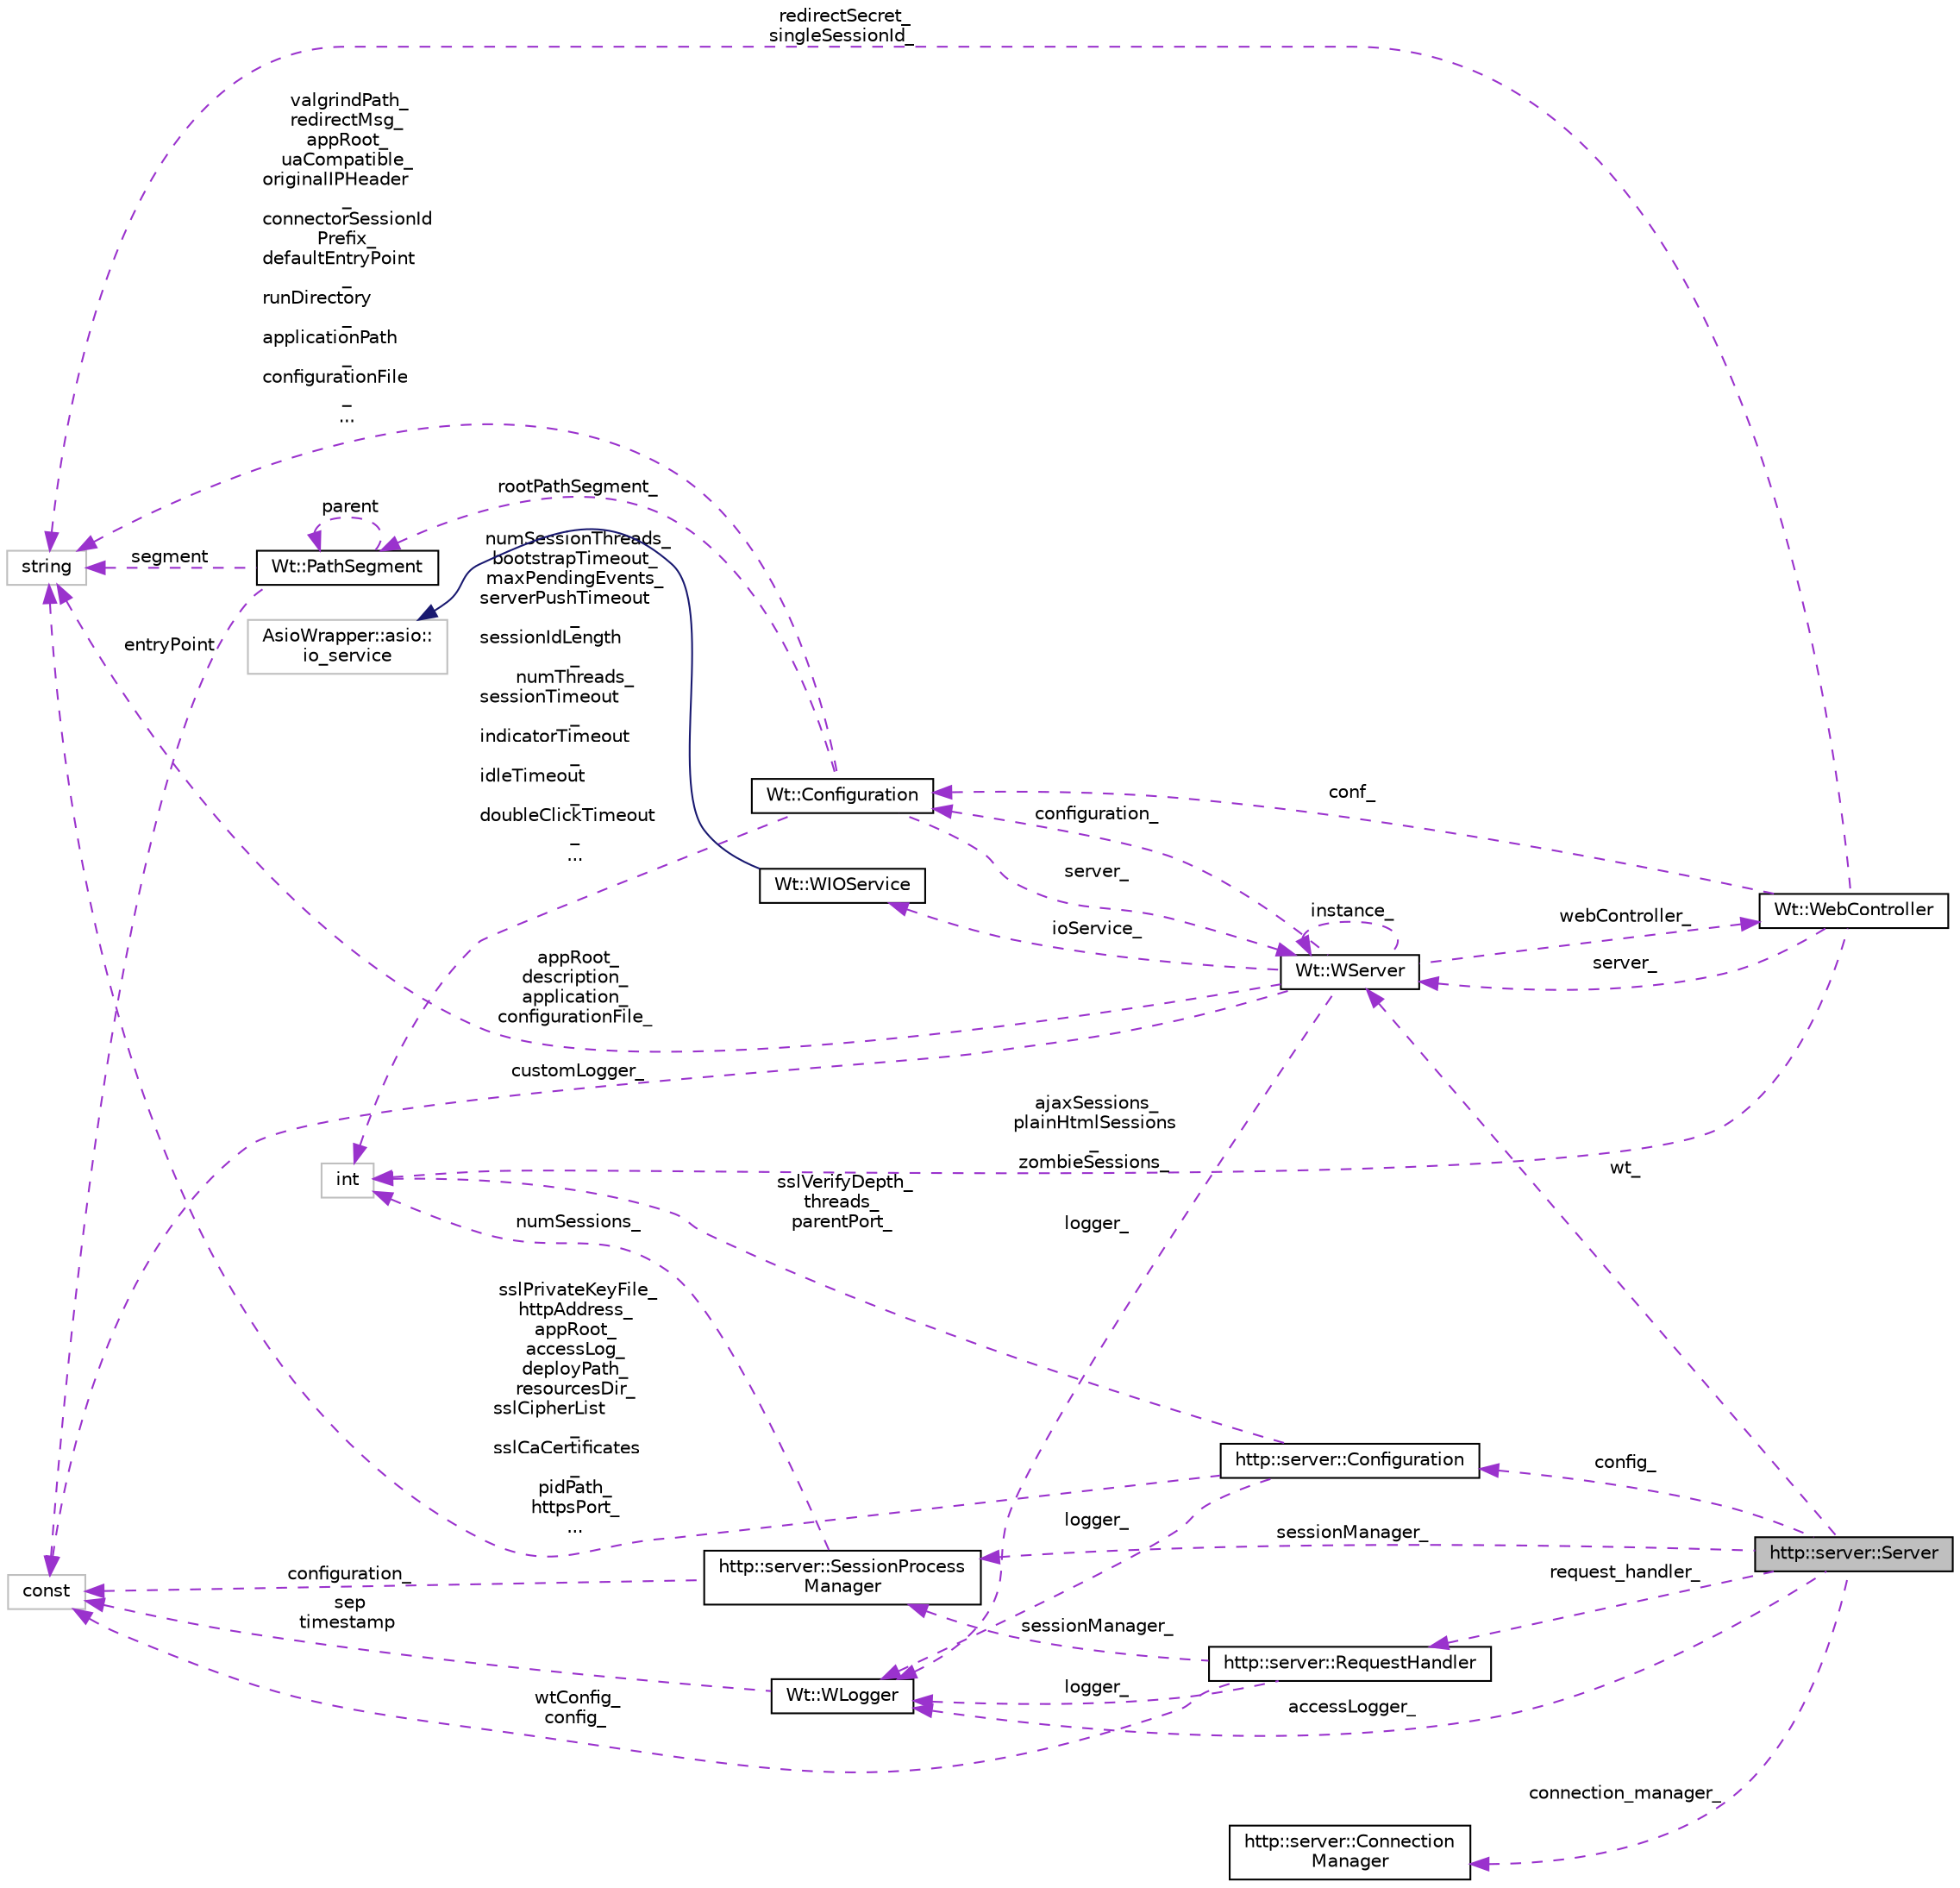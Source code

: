 digraph "http::server::Server"
{
 // LATEX_PDF_SIZE
  edge [fontname="Helvetica",fontsize="10",labelfontname="Helvetica",labelfontsize="10"];
  node [fontname="Helvetica",fontsize="10",shape=record];
  rankdir="LR";
  Node1 [label="http::server::Server",height=0.2,width=0.4,color="black", fillcolor="grey75", style="filled", fontcolor="black",tooltip="The top-level class of the HTTP server."];
  Node2 -> Node1 [dir="back",color="darkorchid3",fontsize="10",style="dashed",label=" request_handler_" ,fontname="Helvetica"];
  Node2 [label="http::server::RequestHandler",height=0.2,width=0.4,color="black", fillcolor="white", style="filled",URL="$classhttp_1_1server_1_1RequestHandler.html",tooltip="The common handler for all incoming requests."];
  Node3 -> Node2 [dir="back",color="darkorchid3",fontsize="10",style="dashed",label=" sessionManager_" ,fontname="Helvetica"];
  Node3 [label="http::server::SessionProcess\lManager",height=0.2,width=0.4,color="black", fillcolor="white", style="filled",URL="$classhttp_1_1server_1_1SessionProcessManager.html",tooltip="For dedicated processes: maps session ids to child processes and their sockets."];
  Node4 -> Node3 [dir="back",color="darkorchid3",fontsize="10",style="dashed",label=" numSessions_" ,fontname="Helvetica"];
  Node4 [label="int",height=0.2,width=0.4,color="grey75", fillcolor="white", style="filled",tooltip=" "];
  Node5 -> Node3 [dir="back",color="darkorchid3",fontsize="10",style="dashed",label=" configuration_" ,fontname="Helvetica"];
  Node5 [label="const",height=0.2,width=0.4,color="grey75", fillcolor="white", style="filled",tooltip=" "];
  Node6 -> Node2 [dir="back",color="darkorchid3",fontsize="10",style="dashed",label=" logger_" ,fontname="Helvetica"];
  Node6 [label="Wt::WLogger",height=0.2,width=0.4,color="black", fillcolor="white", style="filled",URL="$classWt_1_1WLogger.html",tooltip="A simple logging class."];
  Node5 -> Node6 [dir="back",color="darkorchid3",fontsize="10",style="dashed",label=" sep\ntimestamp" ,fontname="Helvetica"];
  Node5 -> Node2 [dir="back",color="darkorchid3",fontsize="10",style="dashed",label=" wtConfig_\nconfig_" ,fontname="Helvetica"];
  Node3 -> Node1 [dir="back",color="darkorchid3",fontsize="10",style="dashed",label=" sessionManager_" ,fontname="Helvetica"];
  Node6 -> Node1 [dir="back",color="darkorchid3",fontsize="10",style="dashed",label=" accessLogger_" ,fontname="Helvetica"];
  Node7 -> Node1 [dir="back",color="darkorchid3",fontsize="10",style="dashed",label=" connection_manager_" ,fontname="Helvetica"];
  Node7 [label="http::server::Connection\lManager",height=0.2,width=0.4,color="black", fillcolor="white", style="filled",URL="$classhttp_1_1server_1_1ConnectionManager.html",tooltip=" "];
  Node8 -> Node1 [dir="back",color="darkorchid3",fontsize="10",style="dashed",label=" wt_" ,fontname="Helvetica"];
  Node8 [label="Wt::WServer",height=0.2,width=0.4,color="black", fillcolor="white", style="filled",URL="$classWt_1_1WServer.html",tooltip="A class encapsulating a web application server."];
  Node9 -> Node8 [dir="back",color="darkorchid3",fontsize="10",style="dashed",label=" ioService_" ,fontname="Helvetica"];
  Node9 [label="Wt::WIOService",height=0.2,width=0.4,color="black", fillcolor="white", style="filled",URL="$classWt_1_1WIOService.html",tooltip="An I/O service."];
  Node10 -> Node9 [dir="back",color="midnightblue",fontsize="10",style="solid",fontname="Helvetica"];
  Node10 [label="AsioWrapper::asio::\lio_service",height=0.2,width=0.4,color="grey75", fillcolor="white", style="filled",tooltip=" "];
  Node11 -> Node8 [dir="back",color="darkorchid3",fontsize="10",style="dashed",label=" configuration_" ,fontname="Helvetica"];
  Node11 [label="Wt::Configuration",height=0.2,width=0.4,color="black", fillcolor="white", style="filled",URL="$classWt_1_1Configuration.html",tooltip=" "];
  Node12 -> Node11 [dir="back",color="darkorchid3",fontsize="10",style="dashed",label=" rootPathSegment_" ,fontname="Helvetica"];
  Node12 [label="Wt::PathSegment",height=0.2,width=0.4,color="black", fillcolor="white", style="filled",URL="$structWt_1_1PathSegment.html",tooltip=" "];
  Node12 -> Node12 [dir="back",color="darkorchid3",fontsize="10",style="dashed",label=" parent" ,fontname="Helvetica"];
  Node13 -> Node12 [dir="back",color="darkorchid3",fontsize="10",style="dashed",label=" segment" ,fontname="Helvetica"];
  Node13 [label="string",height=0.2,width=0.4,color="grey75", fillcolor="white", style="filled",tooltip=" "];
  Node5 -> Node12 [dir="back",color="darkorchid3",fontsize="10",style="dashed",label=" entryPoint" ,fontname="Helvetica"];
  Node8 -> Node11 [dir="back",color="darkorchid3",fontsize="10",style="dashed",label=" server_" ,fontname="Helvetica"];
  Node4 -> Node11 [dir="back",color="darkorchid3",fontsize="10",style="dashed",label=" numSessionThreads_\nbootstrapTimeout_\nmaxPendingEvents_\nserverPushTimeout\l_\nsessionIdLength\l_\nnumThreads_\nsessionTimeout\l_\nindicatorTimeout\l_\nidleTimeout\l_\ndoubleClickTimeout\l_\n..." ,fontname="Helvetica"];
  Node13 -> Node11 [dir="back",color="darkorchid3",fontsize="10",style="dashed",label=" valgrindPath_\nredirectMsg_\nappRoot_\nuaCompatible_\noriginalIPHeader\l_\nconnectorSessionId\lPrefix_\ndefaultEntryPoint\l_\nrunDirectory\l_\napplicationPath\l_\nconfigurationFile\l_\n..." ,fontname="Helvetica"];
  Node6 -> Node8 [dir="back",color="darkorchid3",fontsize="10",style="dashed",label=" logger_" ,fontname="Helvetica"];
  Node8 -> Node8 [dir="back",color="darkorchid3",fontsize="10",style="dashed",label=" instance_" ,fontname="Helvetica"];
  Node14 -> Node8 [dir="back",color="darkorchid3",fontsize="10",style="dashed",label=" webController_" ,fontname="Helvetica"];
  Node14 [label="Wt::WebController",height=0.2,width=0.4,color="black", fillcolor="white", style="filled",URL="$classWt_1_1WebController.html",tooltip=" "];
  Node11 -> Node14 [dir="back",color="darkorchid3",fontsize="10",style="dashed",label=" conf_" ,fontname="Helvetica"];
  Node8 -> Node14 [dir="back",color="darkorchid3",fontsize="10",style="dashed",label=" server_" ,fontname="Helvetica"];
  Node4 -> Node14 [dir="back",color="darkorchid3",fontsize="10",style="dashed",label=" ajaxSessions_\nplainHtmlSessions\l_\nzombieSessions_" ,fontname="Helvetica"];
  Node13 -> Node14 [dir="back",color="darkorchid3",fontsize="10",style="dashed",label=" redirectSecret_\nsingleSessionId_" ,fontname="Helvetica"];
  Node13 -> Node8 [dir="back",color="darkorchid3",fontsize="10",style="dashed",label=" appRoot_\ndescription_\napplication_\nconfigurationFile_" ,fontname="Helvetica"];
  Node5 -> Node8 [dir="back",color="darkorchid3",fontsize="10",style="dashed",label=" customLogger_" ,fontname="Helvetica"];
  Node15 -> Node1 [dir="back",color="darkorchid3",fontsize="10",style="dashed",label=" config_" ,fontname="Helvetica"];
  Node15 [label="http::server::Configuration",height=0.2,width=0.4,color="black", fillcolor="white", style="filled",URL="$classhttp_1_1server_1_1Configuration.html",tooltip=" "];
  Node6 -> Node15 [dir="back",color="darkorchid3",fontsize="10",style="dashed",label=" logger_" ,fontname="Helvetica"];
  Node4 -> Node15 [dir="back",color="darkorchid3",fontsize="10",style="dashed",label=" sslVerifyDepth_\nthreads_\nparentPort_" ,fontname="Helvetica"];
  Node13 -> Node15 [dir="back",color="darkorchid3",fontsize="10",style="dashed",label=" sslPrivateKeyFile_\nhttpAddress_\nappRoot_\naccessLog_\ndeployPath_\nresourcesDir_\nsslCipherList\l_\nsslCaCertificates\l_\npidPath_\nhttpsPort_\n..." ,fontname="Helvetica"];
}
